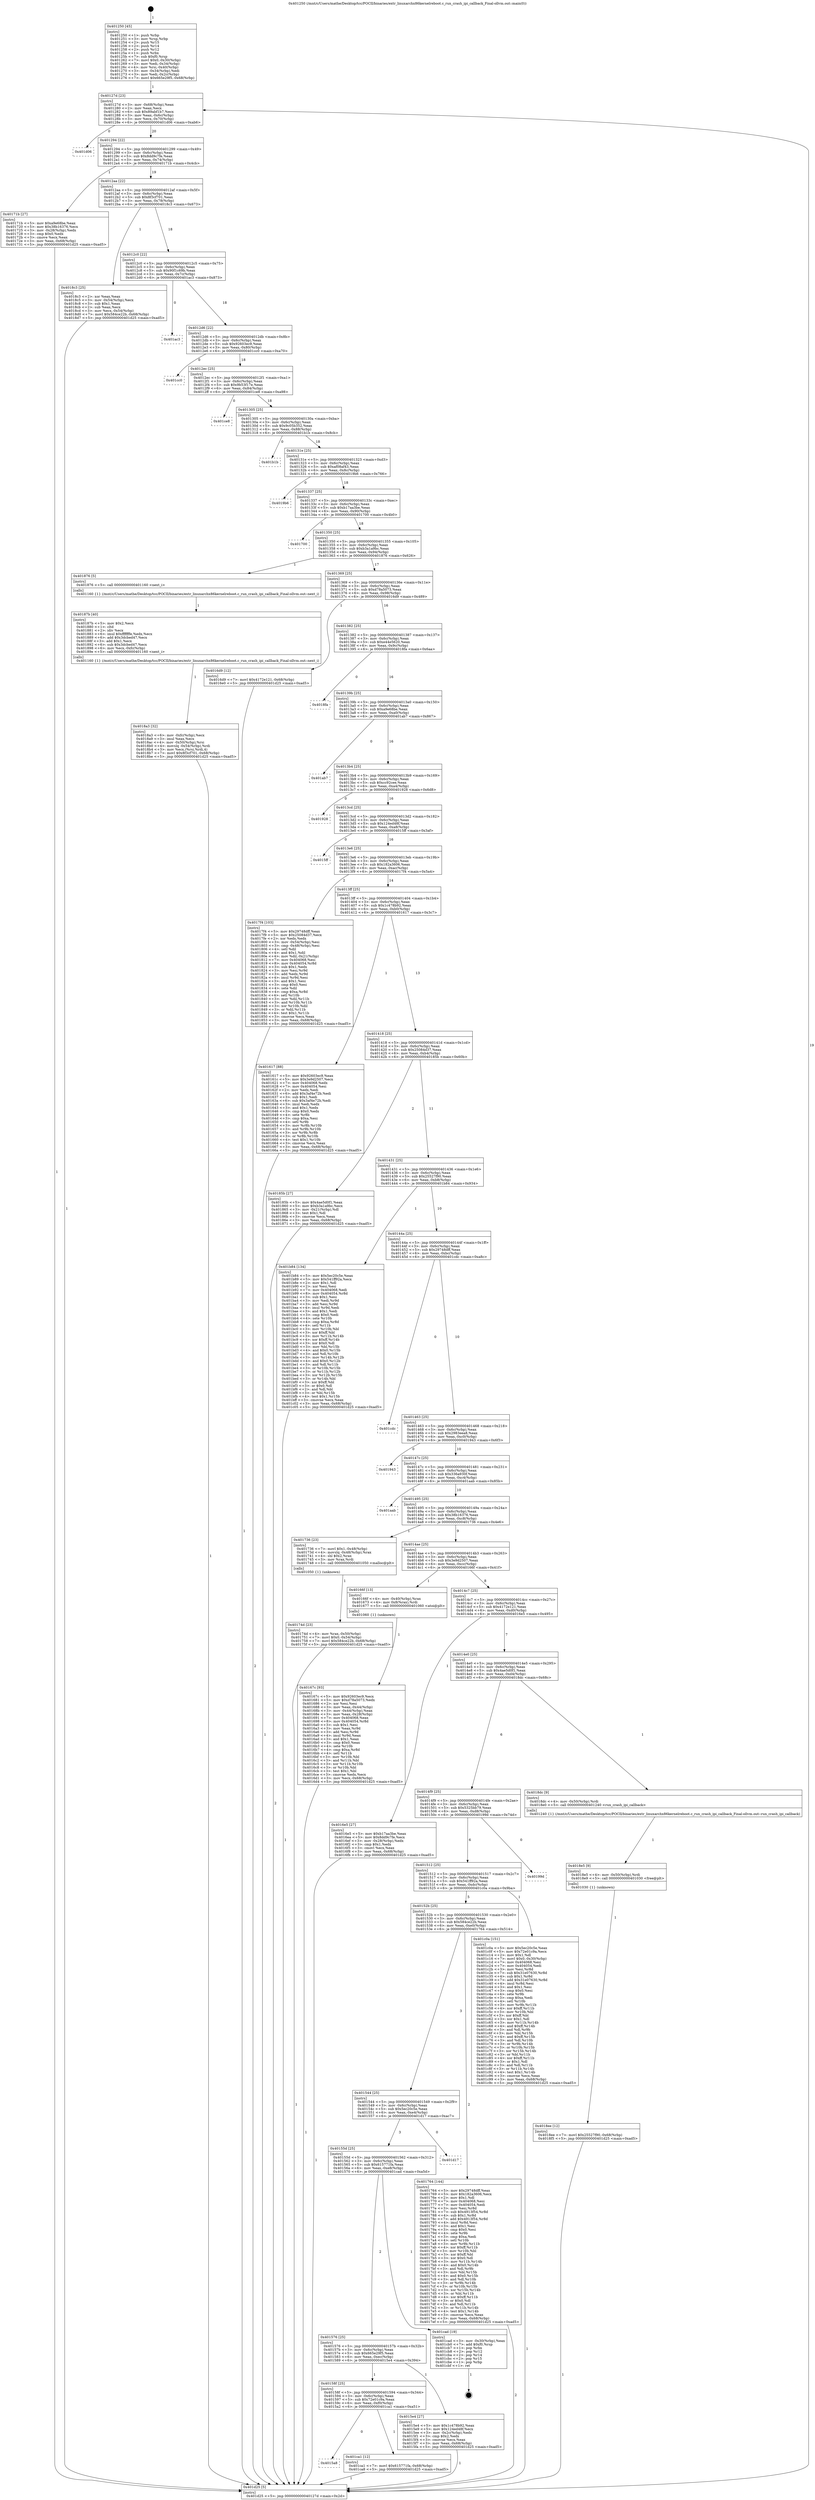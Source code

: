 digraph "0x401250" {
  label = "0x401250 (/mnt/c/Users/mathe/Desktop/tcc/POCII/binaries/extr_linuxarchx86kernelreboot.c_run_crash_ipi_callback_Final-ollvm.out::main(0))"
  labelloc = "t"
  node[shape=record]

  Entry [label="",width=0.3,height=0.3,shape=circle,fillcolor=black,style=filled]
  "0x40127d" [label="{
     0x40127d [23]\l
     | [instrs]\l
     &nbsp;&nbsp;0x40127d \<+3\>: mov -0x68(%rbp),%eax\l
     &nbsp;&nbsp;0x401280 \<+2\>: mov %eax,%ecx\l
     &nbsp;&nbsp;0x401282 \<+6\>: sub $0x89abf1b7,%ecx\l
     &nbsp;&nbsp;0x401288 \<+3\>: mov %eax,-0x6c(%rbp)\l
     &nbsp;&nbsp;0x40128b \<+3\>: mov %ecx,-0x70(%rbp)\l
     &nbsp;&nbsp;0x40128e \<+6\>: je 0000000000401d06 \<main+0xab6\>\l
  }"]
  "0x401d06" [label="{
     0x401d06\l
  }", style=dashed]
  "0x401294" [label="{
     0x401294 [22]\l
     | [instrs]\l
     &nbsp;&nbsp;0x401294 \<+5\>: jmp 0000000000401299 \<main+0x49\>\l
     &nbsp;&nbsp;0x401299 \<+3\>: mov -0x6c(%rbp),%eax\l
     &nbsp;&nbsp;0x40129c \<+5\>: sub $0x8dd9c7fe,%eax\l
     &nbsp;&nbsp;0x4012a1 \<+3\>: mov %eax,-0x74(%rbp)\l
     &nbsp;&nbsp;0x4012a4 \<+6\>: je 000000000040171b \<main+0x4cb\>\l
  }"]
  Exit [label="",width=0.3,height=0.3,shape=circle,fillcolor=black,style=filled,peripheries=2]
  "0x40171b" [label="{
     0x40171b [27]\l
     | [instrs]\l
     &nbsp;&nbsp;0x40171b \<+5\>: mov $0xa9e68be,%eax\l
     &nbsp;&nbsp;0x401720 \<+5\>: mov $0x38b16376,%ecx\l
     &nbsp;&nbsp;0x401725 \<+3\>: mov -0x28(%rbp),%edx\l
     &nbsp;&nbsp;0x401728 \<+3\>: cmp $0x0,%edx\l
     &nbsp;&nbsp;0x40172b \<+3\>: cmove %ecx,%eax\l
     &nbsp;&nbsp;0x40172e \<+3\>: mov %eax,-0x68(%rbp)\l
     &nbsp;&nbsp;0x401731 \<+5\>: jmp 0000000000401d25 \<main+0xad5\>\l
  }"]
  "0x4012aa" [label="{
     0x4012aa [22]\l
     | [instrs]\l
     &nbsp;&nbsp;0x4012aa \<+5\>: jmp 00000000004012af \<main+0x5f\>\l
     &nbsp;&nbsp;0x4012af \<+3\>: mov -0x6c(%rbp),%eax\l
     &nbsp;&nbsp;0x4012b2 \<+5\>: sub $0x8f3cf701,%eax\l
     &nbsp;&nbsp;0x4012b7 \<+3\>: mov %eax,-0x78(%rbp)\l
     &nbsp;&nbsp;0x4012ba \<+6\>: je 00000000004018c3 \<main+0x673\>\l
  }"]
  "0x4015a8" [label="{
     0x4015a8\l
  }", style=dashed]
  "0x4018c3" [label="{
     0x4018c3 [25]\l
     | [instrs]\l
     &nbsp;&nbsp;0x4018c3 \<+2\>: xor %eax,%eax\l
     &nbsp;&nbsp;0x4018c5 \<+3\>: mov -0x54(%rbp),%ecx\l
     &nbsp;&nbsp;0x4018c8 \<+3\>: sub $0x1,%eax\l
     &nbsp;&nbsp;0x4018cb \<+2\>: sub %eax,%ecx\l
     &nbsp;&nbsp;0x4018cd \<+3\>: mov %ecx,-0x54(%rbp)\l
     &nbsp;&nbsp;0x4018d0 \<+7\>: movl $0x584ce22b,-0x68(%rbp)\l
     &nbsp;&nbsp;0x4018d7 \<+5\>: jmp 0000000000401d25 \<main+0xad5\>\l
  }"]
  "0x4012c0" [label="{
     0x4012c0 [22]\l
     | [instrs]\l
     &nbsp;&nbsp;0x4012c0 \<+5\>: jmp 00000000004012c5 \<main+0x75\>\l
     &nbsp;&nbsp;0x4012c5 \<+3\>: mov -0x6c(%rbp),%eax\l
     &nbsp;&nbsp;0x4012c8 \<+5\>: sub $0x90f1c69b,%eax\l
     &nbsp;&nbsp;0x4012cd \<+3\>: mov %eax,-0x7c(%rbp)\l
     &nbsp;&nbsp;0x4012d0 \<+6\>: je 0000000000401ac3 \<main+0x873\>\l
  }"]
  "0x401ca1" [label="{
     0x401ca1 [12]\l
     | [instrs]\l
     &nbsp;&nbsp;0x401ca1 \<+7\>: movl $0x615771fa,-0x68(%rbp)\l
     &nbsp;&nbsp;0x401ca8 \<+5\>: jmp 0000000000401d25 \<main+0xad5\>\l
  }"]
  "0x401ac3" [label="{
     0x401ac3\l
  }", style=dashed]
  "0x4012d6" [label="{
     0x4012d6 [22]\l
     | [instrs]\l
     &nbsp;&nbsp;0x4012d6 \<+5\>: jmp 00000000004012db \<main+0x8b\>\l
     &nbsp;&nbsp;0x4012db \<+3\>: mov -0x6c(%rbp),%eax\l
     &nbsp;&nbsp;0x4012de \<+5\>: sub $0x92603ec9,%eax\l
     &nbsp;&nbsp;0x4012e3 \<+3\>: mov %eax,-0x80(%rbp)\l
     &nbsp;&nbsp;0x4012e6 \<+6\>: je 0000000000401cc0 \<main+0xa70\>\l
  }"]
  "0x4018ee" [label="{
     0x4018ee [12]\l
     | [instrs]\l
     &nbsp;&nbsp;0x4018ee \<+7\>: movl $0x25527f90,-0x68(%rbp)\l
     &nbsp;&nbsp;0x4018f5 \<+5\>: jmp 0000000000401d25 \<main+0xad5\>\l
  }"]
  "0x401cc0" [label="{
     0x401cc0\l
  }", style=dashed]
  "0x4012ec" [label="{
     0x4012ec [25]\l
     | [instrs]\l
     &nbsp;&nbsp;0x4012ec \<+5\>: jmp 00000000004012f1 \<main+0xa1\>\l
     &nbsp;&nbsp;0x4012f1 \<+3\>: mov -0x6c(%rbp),%eax\l
     &nbsp;&nbsp;0x4012f4 \<+5\>: sub $0x9b53f17e,%eax\l
     &nbsp;&nbsp;0x4012f9 \<+6\>: mov %eax,-0x84(%rbp)\l
     &nbsp;&nbsp;0x4012ff \<+6\>: je 0000000000401ce8 \<main+0xa98\>\l
  }"]
  "0x4018e5" [label="{
     0x4018e5 [9]\l
     | [instrs]\l
     &nbsp;&nbsp;0x4018e5 \<+4\>: mov -0x50(%rbp),%rdi\l
     &nbsp;&nbsp;0x4018e9 \<+5\>: call 0000000000401030 \<free@plt\>\l
     | [calls]\l
     &nbsp;&nbsp;0x401030 \{1\} (unknown)\l
  }"]
  "0x401ce8" [label="{
     0x401ce8\l
  }", style=dashed]
  "0x401305" [label="{
     0x401305 [25]\l
     | [instrs]\l
     &nbsp;&nbsp;0x401305 \<+5\>: jmp 000000000040130a \<main+0xba\>\l
     &nbsp;&nbsp;0x40130a \<+3\>: mov -0x6c(%rbp),%eax\l
     &nbsp;&nbsp;0x40130d \<+5\>: sub $0x9c05b352,%eax\l
     &nbsp;&nbsp;0x401312 \<+6\>: mov %eax,-0x88(%rbp)\l
     &nbsp;&nbsp;0x401318 \<+6\>: je 0000000000401b1b \<main+0x8cb\>\l
  }"]
  "0x4018a3" [label="{
     0x4018a3 [32]\l
     | [instrs]\l
     &nbsp;&nbsp;0x4018a3 \<+6\>: mov -0xfc(%rbp),%ecx\l
     &nbsp;&nbsp;0x4018a9 \<+3\>: imul %eax,%ecx\l
     &nbsp;&nbsp;0x4018ac \<+4\>: mov -0x50(%rbp),%rsi\l
     &nbsp;&nbsp;0x4018b0 \<+4\>: movslq -0x54(%rbp),%rdi\l
     &nbsp;&nbsp;0x4018b4 \<+3\>: mov %ecx,(%rsi,%rdi,4)\l
     &nbsp;&nbsp;0x4018b7 \<+7\>: movl $0x8f3cf701,-0x68(%rbp)\l
     &nbsp;&nbsp;0x4018be \<+5\>: jmp 0000000000401d25 \<main+0xad5\>\l
  }"]
  "0x401b1b" [label="{
     0x401b1b\l
  }", style=dashed]
  "0x40131e" [label="{
     0x40131e [25]\l
     | [instrs]\l
     &nbsp;&nbsp;0x40131e \<+5\>: jmp 0000000000401323 \<main+0xd3\>\l
     &nbsp;&nbsp;0x401323 \<+3\>: mov -0x6c(%rbp),%eax\l
     &nbsp;&nbsp;0x401326 \<+5\>: sub $0xaf08af43,%eax\l
     &nbsp;&nbsp;0x40132b \<+6\>: mov %eax,-0x8c(%rbp)\l
     &nbsp;&nbsp;0x401331 \<+6\>: je 00000000004019b6 \<main+0x766\>\l
  }"]
  "0x40187b" [label="{
     0x40187b [40]\l
     | [instrs]\l
     &nbsp;&nbsp;0x40187b \<+5\>: mov $0x2,%ecx\l
     &nbsp;&nbsp;0x401880 \<+1\>: cltd\l
     &nbsp;&nbsp;0x401881 \<+2\>: idiv %ecx\l
     &nbsp;&nbsp;0x401883 \<+6\>: imul $0xfffffffe,%edx,%ecx\l
     &nbsp;&nbsp;0x401889 \<+6\>: add $0x3dcbed47,%ecx\l
     &nbsp;&nbsp;0x40188f \<+3\>: add $0x1,%ecx\l
     &nbsp;&nbsp;0x401892 \<+6\>: sub $0x3dcbed47,%ecx\l
     &nbsp;&nbsp;0x401898 \<+6\>: mov %ecx,-0xfc(%rbp)\l
     &nbsp;&nbsp;0x40189e \<+5\>: call 0000000000401160 \<next_i\>\l
     | [calls]\l
     &nbsp;&nbsp;0x401160 \{1\} (/mnt/c/Users/mathe/Desktop/tcc/POCII/binaries/extr_linuxarchx86kernelreboot.c_run_crash_ipi_callback_Final-ollvm.out::next_i)\l
  }"]
  "0x4019b6" [label="{
     0x4019b6\l
  }", style=dashed]
  "0x401337" [label="{
     0x401337 [25]\l
     | [instrs]\l
     &nbsp;&nbsp;0x401337 \<+5\>: jmp 000000000040133c \<main+0xec\>\l
     &nbsp;&nbsp;0x40133c \<+3\>: mov -0x6c(%rbp),%eax\l
     &nbsp;&nbsp;0x40133f \<+5\>: sub $0xb17aa3be,%eax\l
     &nbsp;&nbsp;0x401344 \<+6\>: mov %eax,-0x90(%rbp)\l
     &nbsp;&nbsp;0x40134a \<+6\>: je 0000000000401700 \<main+0x4b0\>\l
  }"]
  "0x40174d" [label="{
     0x40174d [23]\l
     | [instrs]\l
     &nbsp;&nbsp;0x40174d \<+4\>: mov %rax,-0x50(%rbp)\l
     &nbsp;&nbsp;0x401751 \<+7\>: movl $0x0,-0x54(%rbp)\l
     &nbsp;&nbsp;0x401758 \<+7\>: movl $0x584ce22b,-0x68(%rbp)\l
     &nbsp;&nbsp;0x40175f \<+5\>: jmp 0000000000401d25 \<main+0xad5\>\l
  }"]
  "0x401700" [label="{
     0x401700\l
  }", style=dashed]
  "0x401350" [label="{
     0x401350 [25]\l
     | [instrs]\l
     &nbsp;&nbsp;0x401350 \<+5\>: jmp 0000000000401355 \<main+0x105\>\l
     &nbsp;&nbsp;0x401355 \<+3\>: mov -0x6c(%rbp),%eax\l
     &nbsp;&nbsp;0x401358 \<+5\>: sub $0xb3a1a9bc,%eax\l
     &nbsp;&nbsp;0x40135d \<+6\>: mov %eax,-0x94(%rbp)\l
     &nbsp;&nbsp;0x401363 \<+6\>: je 0000000000401876 \<main+0x626\>\l
  }"]
  "0x40167c" [label="{
     0x40167c [93]\l
     | [instrs]\l
     &nbsp;&nbsp;0x40167c \<+5\>: mov $0x92603ec9,%ecx\l
     &nbsp;&nbsp;0x401681 \<+5\>: mov $0xd78a5073,%edx\l
     &nbsp;&nbsp;0x401686 \<+2\>: xor %esi,%esi\l
     &nbsp;&nbsp;0x401688 \<+3\>: mov %eax,-0x44(%rbp)\l
     &nbsp;&nbsp;0x40168b \<+3\>: mov -0x44(%rbp),%eax\l
     &nbsp;&nbsp;0x40168e \<+3\>: mov %eax,-0x28(%rbp)\l
     &nbsp;&nbsp;0x401691 \<+7\>: mov 0x404068,%eax\l
     &nbsp;&nbsp;0x401698 \<+8\>: mov 0x404054,%r8d\l
     &nbsp;&nbsp;0x4016a0 \<+3\>: sub $0x1,%esi\l
     &nbsp;&nbsp;0x4016a3 \<+3\>: mov %eax,%r9d\l
     &nbsp;&nbsp;0x4016a6 \<+3\>: add %esi,%r9d\l
     &nbsp;&nbsp;0x4016a9 \<+4\>: imul %r9d,%eax\l
     &nbsp;&nbsp;0x4016ad \<+3\>: and $0x1,%eax\l
     &nbsp;&nbsp;0x4016b0 \<+3\>: cmp $0x0,%eax\l
     &nbsp;&nbsp;0x4016b3 \<+4\>: sete %r10b\l
     &nbsp;&nbsp;0x4016b7 \<+4\>: cmp $0xa,%r8d\l
     &nbsp;&nbsp;0x4016bb \<+4\>: setl %r11b\l
     &nbsp;&nbsp;0x4016bf \<+3\>: mov %r10b,%bl\l
     &nbsp;&nbsp;0x4016c2 \<+3\>: and %r11b,%bl\l
     &nbsp;&nbsp;0x4016c5 \<+3\>: xor %r11b,%r10b\l
     &nbsp;&nbsp;0x4016c8 \<+3\>: or %r10b,%bl\l
     &nbsp;&nbsp;0x4016cb \<+3\>: test $0x1,%bl\l
     &nbsp;&nbsp;0x4016ce \<+3\>: cmovne %edx,%ecx\l
     &nbsp;&nbsp;0x4016d1 \<+3\>: mov %ecx,-0x68(%rbp)\l
     &nbsp;&nbsp;0x4016d4 \<+5\>: jmp 0000000000401d25 \<main+0xad5\>\l
  }"]
  "0x401876" [label="{
     0x401876 [5]\l
     | [instrs]\l
     &nbsp;&nbsp;0x401876 \<+5\>: call 0000000000401160 \<next_i\>\l
     | [calls]\l
     &nbsp;&nbsp;0x401160 \{1\} (/mnt/c/Users/mathe/Desktop/tcc/POCII/binaries/extr_linuxarchx86kernelreboot.c_run_crash_ipi_callback_Final-ollvm.out::next_i)\l
  }"]
  "0x401369" [label="{
     0x401369 [25]\l
     | [instrs]\l
     &nbsp;&nbsp;0x401369 \<+5\>: jmp 000000000040136e \<main+0x11e\>\l
     &nbsp;&nbsp;0x40136e \<+3\>: mov -0x6c(%rbp),%eax\l
     &nbsp;&nbsp;0x401371 \<+5\>: sub $0xd78a5073,%eax\l
     &nbsp;&nbsp;0x401376 \<+6\>: mov %eax,-0x98(%rbp)\l
     &nbsp;&nbsp;0x40137c \<+6\>: je 00000000004016d9 \<main+0x489\>\l
  }"]
  "0x401250" [label="{
     0x401250 [45]\l
     | [instrs]\l
     &nbsp;&nbsp;0x401250 \<+1\>: push %rbp\l
     &nbsp;&nbsp;0x401251 \<+3\>: mov %rsp,%rbp\l
     &nbsp;&nbsp;0x401254 \<+2\>: push %r15\l
     &nbsp;&nbsp;0x401256 \<+2\>: push %r14\l
     &nbsp;&nbsp;0x401258 \<+2\>: push %r12\l
     &nbsp;&nbsp;0x40125a \<+1\>: push %rbx\l
     &nbsp;&nbsp;0x40125b \<+7\>: sub $0xf0,%rsp\l
     &nbsp;&nbsp;0x401262 \<+7\>: movl $0x0,-0x30(%rbp)\l
     &nbsp;&nbsp;0x401269 \<+3\>: mov %edi,-0x34(%rbp)\l
     &nbsp;&nbsp;0x40126c \<+4\>: mov %rsi,-0x40(%rbp)\l
     &nbsp;&nbsp;0x401270 \<+3\>: mov -0x34(%rbp),%edi\l
     &nbsp;&nbsp;0x401273 \<+3\>: mov %edi,-0x2c(%rbp)\l
     &nbsp;&nbsp;0x401276 \<+7\>: movl $0x665e29f5,-0x68(%rbp)\l
  }"]
  "0x4016d9" [label="{
     0x4016d9 [12]\l
     | [instrs]\l
     &nbsp;&nbsp;0x4016d9 \<+7\>: movl $0x4172e121,-0x68(%rbp)\l
     &nbsp;&nbsp;0x4016e0 \<+5\>: jmp 0000000000401d25 \<main+0xad5\>\l
  }"]
  "0x401382" [label="{
     0x401382 [25]\l
     | [instrs]\l
     &nbsp;&nbsp;0x401382 \<+5\>: jmp 0000000000401387 \<main+0x137\>\l
     &nbsp;&nbsp;0x401387 \<+3\>: mov -0x6c(%rbp),%eax\l
     &nbsp;&nbsp;0x40138a \<+5\>: sub $0xe44e5620,%eax\l
     &nbsp;&nbsp;0x40138f \<+6\>: mov %eax,-0x9c(%rbp)\l
     &nbsp;&nbsp;0x401395 \<+6\>: je 00000000004018fa \<main+0x6aa\>\l
  }"]
  "0x401d25" [label="{
     0x401d25 [5]\l
     | [instrs]\l
     &nbsp;&nbsp;0x401d25 \<+5\>: jmp 000000000040127d \<main+0x2d\>\l
  }"]
  "0x4018fa" [label="{
     0x4018fa\l
  }", style=dashed]
  "0x40139b" [label="{
     0x40139b [25]\l
     | [instrs]\l
     &nbsp;&nbsp;0x40139b \<+5\>: jmp 00000000004013a0 \<main+0x150\>\l
     &nbsp;&nbsp;0x4013a0 \<+3\>: mov -0x6c(%rbp),%eax\l
     &nbsp;&nbsp;0x4013a3 \<+5\>: sub $0xa9e68be,%eax\l
     &nbsp;&nbsp;0x4013a8 \<+6\>: mov %eax,-0xa0(%rbp)\l
     &nbsp;&nbsp;0x4013ae \<+6\>: je 0000000000401ab7 \<main+0x867\>\l
  }"]
  "0x40158f" [label="{
     0x40158f [25]\l
     | [instrs]\l
     &nbsp;&nbsp;0x40158f \<+5\>: jmp 0000000000401594 \<main+0x344\>\l
     &nbsp;&nbsp;0x401594 \<+3\>: mov -0x6c(%rbp),%eax\l
     &nbsp;&nbsp;0x401597 \<+5\>: sub $0x72e01c9a,%eax\l
     &nbsp;&nbsp;0x40159c \<+6\>: mov %eax,-0xf0(%rbp)\l
     &nbsp;&nbsp;0x4015a2 \<+6\>: je 0000000000401ca1 \<main+0xa51\>\l
  }"]
  "0x401ab7" [label="{
     0x401ab7\l
  }", style=dashed]
  "0x4013b4" [label="{
     0x4013b4 [25]\l
     | [instrs]\l
     &nbsp;&nbsp;0x4013b4 \<+5\>: jmp 00000000004013b9 \<main+0x169\>\l
     &nbsp;&nbsp;0x4013b9 \<+3\>: mov -0x6c(%rbp),%eax\l
     &nbsp;&nbsp;0x4013bc \<+5\>: sub $0xcc92cee,%eax\l
     &nbsp;&nbsp;0x4013c1 \<+6\>: mov %eax,-0xa4(%rbp)\l
     &nbsp;&nbsp;0x4013c7 \<+6\>: je 0000000000401928 \<main+0x6d8\>\l
  }"]
  "0x4015e4" [label="{
     0x4015e4 [27]\l
     | [instrs]\l
     &nbsp;&nbsp;0x4015e4 \<+5\>: mov $0x1c478b92,%eax\l
     &nbsp;&nbsp;0x4015e9 \<+5\>: mov $0x124ed48f,%ecx\l
     &nbsp;&nbsp;0x4015ee \<+3\>: mov -0x2c(%rbp),%edx\l
     &nbsp;&nbsp;0x4015f1 \<+3\>: cmp $0x2,%edx\l
     &nbsp;&nbsp;0x4015f4 \<+3\>: cmovne %ecx,%eax\l
     &nbsp;&nbsp;0x4015f7 \<+3\>: mov %eax,-0x68(%rbp)\l
     &nbsp;&nbsp;0x4015fa \<+5\>: jmp 0000000000401d25 \<main+0xad5\>\l
  }"]
  "0x401928" [label="{
     0x401928\l
  }", style=dashed]
  "0x4013cd" [label="{
     0x4013cd [25]\l
     | [instrs]\l
     &nbsp;&nbsp;0x4013cd \<+5\>: jmp 00000000004013d2 \<main+0x182\>\l
     &nbsp;&nbsp;0x4013d2 \<+3\>: mov -0x6c(%rbp),%eax\l
     &nbsp;&nbsp;0x4013d5 \<+5\>: sub $0x124ed48f,%eax\l
     &nbsp;&nbsp;0x4013da \<+6\>: mov %eax,-0xa8(%rbp)\l
     &nbsp;&nbsp;0x4013e0 \<+6\>: je 00000000004015ff \<main+0x3af\>\l
  }"]
  "0x401576" [label="{
     0x401576 [25]\l
     | [instrs]\l
     &nbsp;&nbsp;0x401576 \<+5\>: jmp 000000000040157b \<main+0x32b\>\l
     &nbsp;&nbsp;0x40157b \<+3\>: mov -0x6c(%rbp),%eax\l
     &nbsp;&nbsp;0x40157e \<+5\>: sub $0x665e29f5,%eax\l
     &nbsp;&nbsp;0x401583 \<+6\>: mov %eax,-0xec(%rbp)\l
     &nbsp;&nbsp;0x401589 \<+6\>: je 00000000004015e4 \<main+0x394\>\l
  }"]
  "0x4015ff" [label="{
     0x4015ff\l
  }", style=dashed]
  "0x4013e6" [label="{
     0x4013e6 [25]\l
     | [instrs]\l
     &nbsp;&nbsp;0x4013e6 \<+5\>: jmp 00000000004013eb \<main+0x19b\>\l
     &nbsp;&nbsp;0x4013eb \<+3\>: mov -0x6c(%rbp),%eax\l
     &nbsp;&nbsp;0x4013ee \<+5\>: sub $0x182a3606,%eax\l
     &nbsp;&nbsp;0x4013f3 \<+6\>: mov %eax,-0xac(%rbp)\l
     &nbsp;&nbsp;0x4013f9 \<+6\>: je 00000000004017f4 \<main+0x5a4\>\l
  }"]
  "0x401cad" [label="{
     0x401cad [19]\l
     | [instrs]\l
     &nbsp;&nbsp;0x401cad \<+3\>: mov -0x30(%rbp),%eax\l
     &nbsp;&nbsp;0x401cb0 \<+7\>: add $0xf0,%rsp\l
     &nbsp;&nbsp;0x401cb7 \<+1\>: pop %rbx\l
     &nbsp;&nbsp;0x401cb8 \<+2\>: pop %r12\l
     &nbsp;&nbsp;0x401cba \<+2\>: pop %r14\l
     &nbsp;&nbsp;0x401cbc \<+2\>: pop %r15\l
     &nbsp;&nbsp;0x401cbe \<+1\>: pop %rbp\l
     &nbsp;&nbsp;0x401cbf \<+1\>: ret\l
  }"]
  "0x4017f4" [label="{
     0x4017f4 [103]\l
     | [instrs]\l
     &nbsp;&nbsp;0x4017f4 \<+5\>: mov $0x29748dff,%eax\l
     &nbsp;&nbsp;0x4017f9 \<+5\>: mov $0x25084d37,%ecx\l
     &nbsp;&nbsp;0x4017fe \<+2\>: xor %edx,%edx\l
     &nbsp;&nbsp;0x401800 \<+3\>: mov -0x54(%rbp),%esi\l
     &nbsp;&nbsp;0x401803 \<+3\>: cmp -0x48(%rbp),%esi\l
     &nbsp;&nbsp;0x401806 \<+4\>: setl %dil\l
     &nbsp;&nbsp;0x40180a \<+4\>: and $0x1,%dil\l
     &nbsp;&nbsp;0x40180e \<+4\>: mov %dil,-0x21(%rbp)\l
     &nbsp;&nbsp;0x401812 \<+7\>: mov 0x404068,%esi\l
     &nbsp;&nbsp;0x401819 \<+8\>: mov 0x404054,%r8d\l
     &nbsp;&nbsp;0x401821 \<+3\>: sub $0x1,%edx\l
     &nbsp;&nbsp;0x401824 \<+3\>: mov %esi,%r9d\l
     &nbsp;&nbsp;0x401827 \<+3\>: add %edx,%r9d\l
     &nbsp;&nbsp;0x40182a \<+4\>: imul %r9d,%esi\l
     &nbsp;&nbsp;0x40182e \<+3\>: and $0x1,%esi\l
     &nbsp;&nbsp;0x401831 \<+3\>: cmp $0x0,%esi\l
     &nbsp;&nbsp;0x401834 \<+4\>: sete %dil\l
     &nbsp;&nbsp;0x401838 \<+4\>: cmp $0xa,%r8d\l
     &nbsp;&nbsp;0x40183c \<+4\>: setl %r10b\l
     &nbsp;&nbsp;0x401840 \<+3\>: mov %dil,%r11b\l
     &nbsp;&nbsp;0x401843 \<+3\>: and %r10b,%r11b\l
     &nbsp;&nbsp;0x401846 \<+3\>: xor %r10b,%dil\l
     &nbsp;&nbsp;0x401849 \<+3\>: or %dil,%r11b\l
     &nbsp;&nbsp;0x40184c \<+4\>: test $0x1,%r11b\l
     &nbsp;&nbsp;0x401850 \<+3\>: cmovne %ecx,%eax\l
     &nbsp;&nbsp;0x401853 \<+3\>: mov %eax,-0x68(%rbp)\l
     &nbsp;&nbsp;0x401856 \<+5\>: jmp 0000000000401d25 \<main+0xad5\>\l
  }"]
  "0x4013ff" [label="{
     0x4013ff [25]\l
     | [instrs]\l
     &nbsp;&nbsp;0x4013ff \<+5\>: jmp 0000000000401404 \<main+0x1b4\>\l
     &nbsp;&nbsp;0x401404 \<+3\>: mov -0x6c(%rbp),%eax\l
     &nbsp;&nbsp;0x401407 \<+5\>: sub $0x1c478b92,%eax\l
     &nbsp;&nbsp;0x40140c \<+6\>: mov %eax,-0xb0(%rbp)\l
     &nbsp;&nbsp;0x401412 \<+6\>: je 0000000000401617 \<main+0x3c7\>\l
  }"]
  "0x40155d" [label="{
     0x40155d [25]\l
     | [instrs]\l
     &nbsp;&nbsp;0x40155d \<+5\>: jmp 0000000000401562 \<main+0x312\>\l
     &nbsp;&nbsp;0x401562 \<+3\>: mov -0x6c(%rbp),%eax\l
     &nbsp;&nbsp;0x401565 \<+5\>: sub $0x615771fa,%eax\l
     &nbsp;&nbsp;0x40156a \<+6\>: mov %eax,-0xe8(%rbp)\l
     &nbsp;&nbsp;0x401570 \<+6\>: je 0000000000401cad \<main+0xa5d\>\l
  }"]
  "0x401617" [label="{
     0x401617 [88]\l
     | [instrs]\l
     &nbsp;&nbsp;0x401617 \<+5\>: mov $0x92603ec9,%eax\l
     &nbsp;&nbsp;0x40161c \<+5\>: mov $0x3e9d2507,%ecx\l
     &nbsp;&nbsp;0x401621 \<+7\>: mov 0x404068,%edx\l
     &nbsp;&nbsp;0x401628 \<+7\>: mov 0x404054,%esi\l
     &nbsp;&nbsp;0x40162f \<+2\>: mov %edx,%edi\l
     &nbsp;&nbsp;0x401631 \<+6\>: add $0x3af4e72b,%edi\l
     &nbsp;&nbsp;0x401637 \<+3\>: sub $0x1,%edi\l
     &nbsp;&nbsp;0x40163a \<+6\>: sub $0x3af4e72b,%edi\l
     &nbsp;&nbsp;0x401640 \<+3\>: imul %edi,%edx\l
     &nbsp;&nbsp;0x401643 \<+3\>: and $0x1,%edx\l
     &nbsp;&nbsp;0x401646 \<+3\>: cmp $0x0,%edx\l
     &nbsp;&nbsp;0x401649 \<+4\>: sete %r8b\l
     &nbsp;&nbsp;0x40164d \<+3\>: cmp $0xa,%esi\l
     &nbsp;&nbsp;0x401650 \<+4\>: setl %r9b\l
     &nbsp;&nbsp;0x401654 \<+3\>: mov %r8b,%r10b\l
     &nbsp;&nbsp;0x401657 \<+3\>: and %r9b,%r10b\l
     &nbsp;&nbsp;0x40165a \<+3\>: xor %r9b,%r8b\l
     &nbsp;&nbsp;0x40165d \<+3\>: or %r8b,%r10b\l
     &nbsp;&nbsp;0x401660 \<+4\>: test $0x1,%r10b\l
     &nbsp;&nbsp;0x401664 \<+3\>: cmovne %ecx,%eax\l
     &nbsp;&nbsp;0x401667 \<+3\>: mov %eax,-0x68(%rbp)\l
     &nbsp;&nbsp;0x40166a \<+5\>: jmp 0000000000401d25 \<main+0xad5\>\l
  }"]
  "0x401418" [label="{
     0x401418 [25]\l
     | [instrs]\l
     &nbsp;&nbsp;0x401418 \<+5\>: jmp 000000000040141d \<main+0x1cd\>\l
     &nbsp;&nbsp;0x40141d \<+3\>: mov -0x6c(%rbp),%eax\l
     &nbsp;&nbsp;0x401420 \<+5\>: sub $0x25084d37,%eax\l
     &nbsp;&nbsp;0x401425 \<+6\>: mov %eax,-0xb4(%rbp)\l
     &nbsp;&nbsp;0x40142b \<+6\>: je 000000000040185b \<main+0x60b\>\l
  }"]
  "0x401d17" [label="{
     0x401d17\l
  }", style=dashed]
  "0x40185b" [label="{
     0x40185b [27]\l
     | [instrs]\l
     &nbsp;&nbsp;0x40185b \<+5\>: mov $0x4ae5d0f1,%eax\l
     &nbsp;&nbsp;0x401860 \<+5\>: mov $0xb3a1a9bc,%ecx\l
     &nbsp;&nbsp;0x401865 \<+3\>: mov -0x21(%rbp),%dl\l
     &nbsp;&nbsp;0x401868 \<+3\>: test $0x1,%dl\l
     &nbsp;&nbsp;0x40186b \<+3\>: cmovne %ecx,%eax\l
     &nbsp;&nbsp;0x40186e \<+3\>: mov %eax,-0x68(%rbp)\l
     &nbsp;&nbsp;0x401871 \<+5\>: jmp 0000000000401d25 \<main+0xad5\>\l
  }"]
  "0x401431" [label="{
     0x401431 [25]\l
     | [instrs]\l
     &nbsp;&nbsp;0x401431 \<+5\>: jmp 0000000000401436 \<main+0x1e6\>\l
     &nbsp;&nbsp;0x401436 \<+3\>: mov -0x6c(%rbp),%eax\l
     &nbsp;&nbsp;0x401439 \<+5\>: sub $0x25527f90,%eax\l
     &nbsp;&nbsp;0x40143e \<+6\>: mov %eax,-0xb8(%rbp)\l
     &nbsp;&nbsp;0x401444 \<+6\>: je 0000000000401b84 \<main+0x934\>\l
  }"]
  "0x401544" [label="{
     0x401544 [25]\l
     | [instrs]\l
     &nbsp;&nbsp;0x401544 \<+5\>: jmp 0000000000401549 \<main+0x2f9\>\l
     &nbsp;&nbsp;0x401549 \<+3\>: mov -0x6c(%rbp),%eax\l
     &nbsp;&nbsp;0x40154c \<+5\>: sub $0x5ec20c5e,%eax\l
     &nbsp;&nbsp;0x401551 \<+6\>: mov %eax,-0xe4(%rbp)\l
     &nbsp;&nbsp;0x401557 \<+6\>: je 0000000000401d17 \<main+0xac7\>\l
  }"]
  "0x401b84" [label="{
     0x401b84 [134]\l
     | [instrs]\l
     &nbsp;&nbsp;0x401b84 \<+5\>: mov $0x5ec20c5e,%eax\l
     &nbsp;&nbsp;0x401b89 \<+5\>: mov $0x541ff92a,%ecx\l
     &nbsp;&nbsp;0x401b8e \<+2\>: mov $0x1,%dl\l
     &nbsp;&nbsp;0x401b90 \<+2\>: xor %esi,%esi\l
     &nbsp;&nbsp;0x401b92 \<+7\>: mov 0x404068,%edi\l
     &nbsp;&nbsp;0x401b99 \<+8\>: mov 0x404054,%r8d\l
     &nbsp;&nbsp;0x401ba1 \<+3\>: sub $0x1,%esi\l
     &nbsp;&nbsp;0x401ba4 \<+3\>: mov %edi,%r9d\l
     &nbsp;&nbsp;0x401ba7 \<+3\>: add %esi,%r9d\l
     &nbsp;&nbsp;0x401baa \<+4\>: imul %r9d,%edi\l
     &nbsp;&nbsp;0x401bae \<+3\>: and $0x1,%edi\l
     &nbsp;&nbsp;0x401bb1 \<+3\>: cmp $0x0,%edi\l
     &nbsp;&nbsp;0x401bb4 \<+4\>: sete %r10b\l
     &nbsp;&nbsp;0x401bb8 \<+4\>: cmp $0xa,%r8d\l
     &nbsp;&nbsp;0x401bbc \<+4\>: setl %r11b\l
     &nbsp;&nbsp;0x401bc0 \<+3\>: mov %r10b,%bl\l
     &nbsp;&nbsp;0x401bc3 \<+3\>: xor $0xff,%bl\l
     &nbsp;&nbsp;0x401bc6 \<+3\>: mov %r11b,%r14b\l
     &nbsp;&nbsp;0x401bc9 \<+4\>: xor $0xff,%r14b\l
     &nbsp;&nbsp;0x401bcd \<+3\>: xor $0x0,%dl\l
     &nbsp;&nbsp;0x401bd0 \<+3\>: mov %bl,%r15b\l
     &nbsp;&nbsp;0x401bd3 \<+4\>: and $0x0,%r15b\l
     &nbsp;&nbsp;0x401bd7 \<+3\>: and %dl,%r10b\l
     &nbsp;&nbsp;0x401bda \<+3\>: mov %r14b,%r12b\l
     &nbsp;&nbsp;0x401bdd \<+4\>: and $0x0,%r12b\l
     &nbsp;&nbsp;0x401be1 \<+3\>: and %dl,%r11b\l
     &nbsp;&nbsp;0x401be4 \<+3\>: or %r10b,%r15b\l
     &nbsp;&nbsp;0x401be7 \<+3\>: or %r11b,%r12b\l
     &nbsp;&nbsp;0x401bea \<+3\>: xor %r12b,%r15b\l
     &nbsp;&nbsp;0x401bed \<+3\>: or %r14b,%bl\l
     &nbsp;&nbsp;0x401bf0 \<+3\>: xor $0xff,%bl\l
     &nbsp;&nbsp;0x401bf3 \<+3\>: or $0x0,%dl\l
     &nbsp;&nbsp;0x401bf6 \<+2\>: and %dl,%bl\l
     &nbsp;&nbsp;0x401bf8 \<+3\>: or %bl,%r15b\l
     &nbsp;&nbsp;0x401bfb \<+4\>: test $0x1,%r15b\l
     &nbsp;&nbsp;0x401bff \<+3\>: cmovne %ecx,%eax\l
     &nbsp;&nbsp;0x401c02 \<+3\>: mov %eax,-0x68(%rbp)\l
     &nbsp;&nbsp;0x401c05 \<+5\>: jmp 0000000000401d25 \<main+0xad5\>\l
  }"]
  "0x40144a" [label="{
     0x40144a [25]\l
     | [instrs]\l
     &nbsp;&nbsp;0x40144a \<+5\>: jmp 000000000040144f \<main+0x1ff\>\l
     &nbsp;&nbsp;0x40144f \<+3\>: mov -0x6c(%rbp),%eax\l
     &nbsp;&nbsp;0x401452 \<+5\>: sub $0x29748dff,%eax\l
     &nbsp;&nbsp;0x401457 \<+6\>: mov %eax,-0xbc(%rbp)\l
     &nbsp;&nbsp;0x40145d \<+6\>: je 0000000000401cdc \<main+0xa8c\>\l
  }"]
  "0x401764" [label="{
     0x401764 [144]\l
     | [instrs]\l
     &nbsp;&nbsp;0x401764 \<+5\>: mov $0x29748dff,%eax\l
     &nbsp;&nbsp;0x401769 \<+5\>: mov $0x182a3606,%ecx\l
     &nbsp;&nbsp;0x40176e \<+2\>: mov $0x1,%dl\l
     &nbsp;&nbsp;0x401770 \<+7\>: mov 0x404068,%esi\l
     &nbsp;&nbsp;0x401777 \<+7\>: mov 0x404054,%edi\l
     &nbsp;&nbsp;0x40177e \<+3\>: mov %esi,%r8d\l
     &nbsp;&nbsp;0x401781 \<+7\>: sub $0x4913f54,%r8d\l
     &nbsp;&nbsp;0x401788 \<+4\>: sub $0x1,%r8d\l
     &nbsp;&nbsp;0x40178c \<+7\>: add $0x4913f54,%r8d\l
     &nbsp;&nbsp;0x401793 \<+4\>: imul %r8d,%esi\l
     &nbsp;&nbsp;0x401797 \<+3\>: and $0x1,%esi\l
     &nbsp;&nbsp;0x40179a \<+3\>: cmp $0x0,%esi\l
     &nbsp;&nbsp;0x40179d \<+4\>: sete %r9b\l
     &nbsp;&nbsp;0x4017a1 \<+3\>: cmp $0xa,%edi\l
     &nbsp;&nbsp;0x4017a4 \<+4\>: setl %r10b\l
     &nbsp;&nbsp;0x4017a8 \<+3\>: mov %r9b,%r11b\l
     &nbsp;&nbsp;0x4017ab \<+4\>: xor $0xff,%r11b\l
     &nbsp;&nbsp;0x4017af \<+3\>: mov %r10b,%bl\l
     &nbsp;&nbsp;0x4017b2 \<+3\>: xor $0xff,%bl\l
     &nbsp;&nbsp;0x4017b5 \<+3\>: xor $0x0,%dl\l
     &nbsp;&nbsp;0x4017b8 \<+3\>: mov %r11b,%r14b\l
     &nbsp;&nbsp;0x4017bb \<+4\>: and $0x0,%r14b\l
     &nbsp;&nbsp;0x4017bf \<+3\>: and %dl,%r9b\l
     &nbsp;&nbsp;0x4017c2 \<+3\>: mov %bl,%r15b\l
     &nbsp;&nbsp;0x4017c5 \<+4\>: and $0x0,%r15b\l
     &nbsp;&nbsp;0x4017c9 \<+3\>: and %dl,%r10b\l
     &nbsp;&nbsp;0x4017cc \<+3\>: or %r9b,%r14b\l
     &nbsp;&nbsp;0x4017cf \<+3\>: or %r10b,%r15b\l
     &nbsp;&nbsp;0x4017d2 \<+3\>: xor %r15b,%r14b\l
     &nbsp;&nbsp;0x4017d5 \<+3\>: or %bl,%r11b\l
     &nbsp;&nbsp;0x4017d8 \<+4\>: xor $0xff,%r11b\l
     &nbsp;&nbsp;0x4017dc \<+3\>: or $0x0,%dl\l
     &nbsp;&nbsp;0x4017df \<+3\>: and %dl,%r11b\l
     &nbsp;&nbsp;0x4017e2 \<+3\>: or %r11b,%r14b\l
     &nbsp;&nbsp;0x4017e5 \<+4\>: test $0x1,%r14b\l
     &nbsp;&nbsp;0x4017e9 \<+3\>: cmovne %ecx,%eax\l
     &nbsp;&nbsp;0x4017ec \<+3\>: mov %eax,-0x68(%rbp)\l
     &nbsp;&nbsp;0x4017ef \<+5\>: jmp 0000000000401d25 \<main+0xad5\>\l
  }"]
  "0x401cdc" [label="{
     0x401cdc\l
  }", style=dashed]
  "0x401463" [label="{
     0x401463 [25]\l
     | [instrs]\l
     &nbsp;&nbsp;0x401463 \<+5\>: jmp 0000000000401468 \<main+0x218\>\l
     &nbsp;&nbsp;0x401468 \<+3\>: mov -0x6c(%rbp),%eax\l
     &nbsp;&nbsp;0x40146b \<+5\>: sub $0x2983eea8,%eax\l
     &nbsp;&nbsp;0x401470 \<+6\>: mov %eax,-0xc0(%rbp)\l
     &nbsp;&nbsp;0x401476 \<+6\>: je 0000000000401943 \<main+0x6f3\>\l
  }"]
  "0x40152b" [label="{
     0x40152b [25]\l
     | [instrs]\l
     &nbsp;&nbsp;0x40152b \<+5\>: jmp 0000000000401530 \<main+0x2e0\>\l
     &nbsp;&nbsp;0x401530 \<+3\>: mov -0x6c(%rbp),%eax\l
     &nbsp;&nbsp;0x401533 \<+5\>: sub $0x584ce22b,%eax\l
     &nbsp;&nbsp;0x401538 \<+6\>: mov %eax,-0xe0(%rbp)\l
     &nbsp;&nbsp;0x40153e \<+6\>: je 0000000000401764 \<main+0x514\>\l
  }"]
  "0x401943" [label="{
     0x401943\l
  }", style=dashed]
  "0x40147c" [label="{
     0x40147c [25]\l
     | [instrs]\l
     &nbsp;&nbsp;0x40147c \<+5\>: jmp 0000000000401481 \<main+0x231\>\l
     &nbsp;&nbsp;0x401481 \<+3\>: mov -0x6c(%rbp),%eax\l
     &nbsp;&nbsp;0x401484 \<+5\>: sub $0x336a930f,%eax\l
     &nbsp;&nbsp;0x401489 \<+6\>: mov %eax,-0xc4(%rbp)\l
     &nbsp;&nbsp;0x40148f \<+6\>: je 0000000000401aab \<main+0x85b\>\l
  }"]
  "0x401c0a" [label="{
     0x401c0a [151]\l
     | [instrs]\l
     &nbsp;&nbsp;0x401c0a \<+5\>: mov $0x5ec20c5e,%eax\l
     &nbsp;&nbsp;0x401c0f \<+5\>: mov $0x72e01c9a,%ecx\l
     &nbsp;&nbsp;0x401c14 \<+2\>: mov $0x1,%dl\l
     &nbsp;&nbsp;0x401c16 \<+7\>: movl $0x0,-0x30(%rbp)\l
     &nbsp;&nbsp;0x401c1d \<+7\>: mov 0x404068,%esi\l
     &nbsp;&nbsp;0x401c24 \<+7\>: mov 0x404054,%edi\l
     &nbsp;&nbsp;0x401c2b \<+3\>: mov %esi,%r8d\l
     &nbsp;&nbsp;0x401c2e \<+7\>: sub $0x31e07630,%r8d\l
     &nbsp;&nbsp;0x401c35 \<+4\>: sub $0x1,%r8d\l
     &nbsp;&nbsp;0x401c39 \<+7\>: add $0x31e07630,%r8d\l
     &nbsp;&nbsp;0x401c40 \<+4\>: imul %r8d,%esi\l
     &nbsp;&nbsp;0x401c44 \<+3\>: and $0x1,%esi\l
     &nbsp;&nbsp;0x401c47 \<+3\>: cmp $0x0,%esi\l
     &nbsp;&nbsp;0x401c4a \<+4\>: sete %r9b\l
     &nbsp;&nbsp;0x401c4e \<+3\>: cmp $0xa,%edi\l
     &nbsp;&nbsp;0x401c51 \<+4\>: setl %r10b\l
     &nbsp;&nbsp;0x401c55 \<+3\>: mov %r9b,%r11b\l
     &nbsp;&nbsp;0x401c58 \<+4\>: xor $0xff,%r11b\l
     &nbsp;&nbsp;0x401c5c \<+3\>: mov %r10b,%bl\l
     &nbsp;&nbsp;0x401c5f \<+3\>: xor $0xff,%bl\l
     &nbsp;&nbsp;0x401c62 \<+3\>: xor $0x1,%dl\l
     &nbsp;&nbsp;0x401c65 \<+3\>: mov %r11b,%r14b\l
     &nbsp;&nbsp;0x401c68 \<+4\>: and $0xff,%r14b\l
     &nbsp;&nbsp;0x401c6c \<+3\>: and %dl,%r9b\l
     &nbsp;&nbsp;0x401c6f \<+3\>: mov %bl,%r15b\l
     &nbsp;&nbsp;0x401c72 \<+4\>: and $0xff,%r15b\l
     &nbsp;&nbsp;0x401c76 \<+3\>: and %dl,%r10b\l
     &nbsp;&nbsp;0x401c79 \<+3\>: or %r9b,%r14b\l
     &nbsp;&nbsp;0x401c7c \<+3\>: or %r10b,%r15b\l
     &nbsp;&nbsp;0x401c7f \<+3\>: xor %r15b,%r14b\l
     &nbsp;&nbsp;0x401c82 \<+3\>: or %bl,%r11b\l
     &nbsp;&nbsp;0x401c85 \<+4\>: xor $0xff,%r11b\l
     &nbsp;&nbsp;0x401c89 \<+3\>: or $0x1,%dl\l
     &nbsp;&nbsp;0x401c8c \<+3\>: and %dl,%r11b\l
     &nbsp;&nbsp;0x401c8f \<+3\>: or %r11b,%r14b\l
     &nbsp;&nbsp;0x401c92 \<+4\>: test $0x1,%r14b\l
     &nbsp;&nbsp;0x401c96 \<+3\>: cmovne %ecx,%eax\l
     &nbsp;&nbsp;0x401c99 \<+3\>: mov %eax,-0x68(%rbp)\l
     &nbsp;&nbsp;0x401c9c \<+5\>: jmp 0000000000401d25 \<main+0xad5\>\l
  }"]
  "0x401aab" [label="{
     0x401aab\l
  }", style=dashed]
  "0x401495" [label="{
     0x401495 [25]\l
     | [instrs]\l
     &nbsp;&nbsp;0x401495 \<+5\>: jmp 000000000040149a \<main+0x24a\>\l
     &nbsp;&nbsp;0x40149a \<+3\>: mov -0x6c(%rbp),%eax\l
     &nbsp;&nbsp;0x40149d \<+5\>: sub $0x38b16376,%eax\l
     &nbsp;&nbsp;0x4014a2 \<+6\>: mov %eax,-0xc8(%rbp)\l
     &nbsp;&nbsp;0x4014a8 \<+6\>: je 0000000000401736 \<main+0x4e6\>\l
  }"]
  "0x401512" [label="{
     0x401512 [25]\l
     | [instrs]\l
     &nbsp;&nbsp;0x401512 \<+5\>: jmp 0000000000401517 \<main+0x2c7\>\l
     &nbsp;&nbsp;0x401517 \<+3\>: mov -0x6c(%rbp),%eax\l
     &nbsp;&nbsp;0x40151a \<+5\>: sub $0x541ff92a,%eax\l
     &nbsp;&nbsp;0x40151f \<+6\>: mov %eax,-0xdc(%rbp)\l
     &nbsp;&nbsp;0x401525 \<+6\>: je 0000000000401c0a \<main+0x9ba\>\l
  }"]
  "0x401736" [label="{
     0x401736 [23]\l
     | [instrs]\l
     &nbsp;&nbsp;0x401736 \<+7\>: movl $0x1,-0x48(%rbp)\l
     &nbsp;&nbsp;0x40173d \<+4\>: movslq -0x48(%rbp),%rax\l
     &nbsp;&nbsp;0x401741 \<+4\>: shl $0x2,%rax\l
     &nbsp;&nbsp;0x401745 \<+3\>: mov %rax,%rdi\l
     &nbsp;&nbsp;0x401748 \<+5\>: call 0000000000401050 \<malloc@plt\>\l
     | [calls]\l
     &nbsp;&nbsp;0x401050 \{1\} (unknown)\l
  }"]
  "0x4014ae" [label="{
     0x4014ae [25]\l
     | [instrs]\l
     &nbsp;&nbsp;0x4014ae \<+5\>: jmp 00000000004014b3 \<main+0x263\>\l
     &nbsp;&nbsp;0x4014b3 \<+3\>: mov -0x6c(%rbp),%eax\l
     &nbsp;&nbsp;0x4014b6 \<+5\>: sub $0x3e9d2507,%eax\l
     &nbsp;&nbsp;0x4014bb \<+6\>: mov %eax,-0xcc(%rbp)\l
     &nbsp;&nbsp;0x4014c1 \<+6\>: je 000000000040166f \<main+0x41f\>\l
  }"]
  "0x40199d" [label="{
     0x40199d\l
  }", style=dashed]
  "0x40166f" [label="{
     0x40166f [13]\l
     | [instrs]\l
     &nbsp;&nbsp;0x40166f \<+4\>: mov -0x40(%rbp),%rax\l
     &nbsp;&nbsp;0x401673 \<+4\>: mov 0x8(%rax),%rdi\l
     &nbsp;&nbsp;0x401677 \<+5\>: call 0000000000401060 \<atoi@plt\>\l
     | [calls]\l
     &nbsp;&nbsp;0x401060 \{1\} (unknown)\l
  }"]
  "0x4014c7" [label="{
     0x4014c7 [25]\l
     | [instrs]\l
     &nbsp;&nbsp;0x4014c7 \<+5\>: jmp 00000000004014cc \<main+0x27c\>\l
     &nbsp;&nbsp;0x4014cc \<+3\>: mov -0x6c(%rbp),%eax\l
     &nbsp;&nbsp;0x4014cf \<+5\>: sub $0x4172e121,%eax\l
     &nbsp;&nbsp;0x4014d4 \<+6\>: mov %eax,-0xd0(%rbp)\l
     &nbsp;&nbsp;0x4014da \<+6\>: je 00000000004016e5 \<main+0x495\>\l
  }"]
  "0x4014f9" [label="{
     0x4014f9 [25]\l
     | [instrs]\l
     &nbsp;&nbsp;0x4014f9 \<+5\>: jmp 00000000004014fe \<main+0x2ae\>\l
     &nbsp;&nbsp;0x4014fe \<+3\>: mov -0x6c(%rbp),%eax\l
     &nbsp;&nbsp;0x401501 \<+5\>: sub $0x5325bb79,%eax\l
     &nbsp;&nbsp;0x401506 \<+6\>: mov %eax,-0xd8(%rbp)\l
     &nbsp;&nbsp;0x40150c \<+6\>: je 000000000040199d \<main+0x74d\>\l
  }"]
  "0x4016e5" [label="{
     0x4016e5 [27]\l
     | [instrs]\l
     &nbsp;&nbsp;0x4016e5 \<+5\>: mov $0xb17aa3be,%eax\l
     &nbsp;&nbsp;0x4016ea \<+5\>: mov $0x8dd9c7fe,%ecx\l
     &nbsp;&nbsp;0x4016ef \<+3\>: mov -0x28(%rbp),%edx\l
     &nbsp;&nbsp;0x4016f2 \<+3\>: cmp $0x1,%edx\l
     &nbsp;&nbsp;0x4016f5 \<+3\>: cmovl %ecx,%eax\l
     &nbsp;&nbsp;0x4016f8 \<+3\>: mov %eax,-0x68(%rbp)\l
     &nbsp;&nbsp;0x4016fb \<+5\>: jmp 0000000000401d25 \<main+0xad5\>\l
  }"]
  "0x4014e0" [label="{
     0x4014e0 [25]\l
     | [instrs]\l
     &nbsp;&nbsp;0x4014e0 \<+5\>: jmp 00000000004014e5 \<main+0x295\>\l
     &nbsp;&nbsp;0x4014e5 \<+3\>: mov -0x6c(%rbp),%eax\l
     &nbsp;&nbsp;0x4014e8 \<+5\>: sub $0x4ae5d0f1,%eax\l
     &nbsp;&nbsp;0x4014ed \<+6\>: mov %eax,-0xd4(%rbp)\l
     &nbsp;&nbsp;0x4014f3 \<+6\>: je 00000000004018dc \<main+0x68c\>\l
  }"]
  "0x4018dc" [label="{
     0x4018dc [9]\l
     | [instrs]\l
     &nbsp;&nbsp;0x4018dc \<+4\>: mov -0x50(%rbp),%rdi\l
     &nbsp;&nbsp;0x4018e0 \<+5\>: call 0000000000401240 \<run_crash_ipi_callback\>\l
     | [calls]\l
     &nbsp;&nbsp;0x401240 \{1\} (/mnt/c/Users/mathe/Desktop/tcc/POCII/binaries/extr_linuxarchx86kernelreboot.c_run_crash_ipi_callback_Final-ollvm.out::run_crash_ipi_callback)\l
  }"]
  Entry -> "0x401250" [label=" 1"]
  "0x40127d" -> "0x401d06" [label=" 0"]
  "0x40127d" -> "0x401294" [label=" 20"]
  "0x401cad" -> Exit [label=" 1"]
  "0x401294" -> "0x40171b" [label=" 1"]
  "0x401294" -> "0x4012aa" [label=" 19"]
  "0x401ca1" -> "0x401d25" [label=" 1"]
  "0x4012aa" -> "0x4018c3" [label=" 1"]
  "0x4012aa" -> "0x4012c0" [label=" 18"]
  "0x40158f" -> "0x4015a8" [label=" 0"]
  "0x4012c0" -> "0x401ac3" [label=" 0"]
  "0x4012c0" -> "0x4012d6" [label=" 18"]
  "0x40158f" -> "0x401ca1" [label=" 1"]
  "0x4012d6" -> "0x401cc0" [label=" 0"]
  "0x4012d6" -> "0x4012ec" [label=" 18"]
  "0x401c0a" -> "0x401d25" [label=" 1"]
  "0x4012ec" -> "0x401ce8" [label=" 0"]
  "0x4012ec" -> "0x401305" [label=" 18"]
  "0x401b84" -> "0x401d25" [label=" 1"]
  "0x401305" -> "0x401b1b" [label=" 0"]
  "0x401305" -> "0x40131e" [label=" 18"]
  "0x4018ee" -> "0x401d25" [label=" 1"]
  "0x40131e" -> "0x4019b6" [label=" 0"]
  "0x40131e" -> "0x401337" [label=" 18"]
  "0x4018e5" -> "0x4018ee" [label=" 1"]
  "0x401337" -> "0x401700" [label=" 0"]
  "0x401337" -> "0x401350" [label=" 18"]
  "0x4018dc" -> "0x4018e5" [label=" 1"]
  "0x401350" -> "0x401876" [label=" 1"]
  "0x401350" -> "0x401369" [label=" 17"]
  "0x4018c3" -> "0x401d25" [label=" 1"]
  "0x401369" -> "0x4016d9" [label=" 1"]
  "0x401369" -> "0x401382" [label=" 16"]
  "0x4018a3" -> "0x401d25" [label=" 1"]
  "0x401382" -> "0x4018fa" [label=" 0"]
  "0x401382" -> "0x40139b" [label=" 16"]
  "0x40187b" -> "0x4018a3" [label=" 1"]
  "0x40139b" -> "0x401ab7" [label=" 0"]
  "0x40139b" -> "0x4013b4" [label=" 16"]
  "0x401876" -> "0x40187b" [label=" 1"]
  "0x4013b4" -> "0x401928" [label=" 0"]
  "0x4013b4" -> "0x4013cd" [label=" 16"]
  "0x40185b" -> "0x401d25" [label=" 2"]
  "0x4013cd" -> "0x4015ff" [label=" 0"]
  "0x4013cd" -> "0x4013e6" [label=" 16"]
  "0x401764" -> "0x401d25" [label=" 2"]
  "0x4013e6" -> "0x4017f4" [label=" 2"]
  "0x4013e6" -> "0x4013ff" [label=" 14"]
  "0x40174d" -> "0x401d25" [label=" 1"]
  "0x4013ff" -> "0x401617" [label=" 1"]
  "0x4013ff" -> "0x401418" [label=" 13"]
  "0x40171b" -> "0x401d25" [label=" 1"]
  "0x401418" -> "0x40185b" [label=" 2"]
  "0x401418" -> "0x401431" [label=" 11"]
  "0x4016e5" -> "0x401d25" [label=" 1"]
  "0x401431" -> "0x401b84" [label=" 1"]
  "0x401431" -> "0x40144a" [label=" 10"]
  "0x40167c" -> "0x401d25" [label=" 1"]
  "0x40144a" -> "0x401cdc" [label=" 0"]
  "0x40144a" -> "0x401463" [label=" 10"]
  "0x40166f" -> "0x40167c" [label=" 1"]
  "0x401463" -> "0x401943" [label=" 0"]
  "0x401463" -> "0x40147c" [label=" 10"]
  "0x401d25" -> "0x40127d" [label=" 19"]
  "0x40147c" -> "0x401aab" [label=" 0"]
  "0x40147c" -> "0x401495" [label=" 10"]
  "0x401250" -> "0x40127d" [label=" 1"]
  "0x401495" -> "0x401736" [label=" 1"]
  "0x401495" -> "0x4014ae" [label=" 9"]
  "0x401576" -> "0x40158f" [label=" 1"]
  "0x4014ae" -> "0x40166f" [label=" 1"]
  "0x4014ae" -> "0x4014c7" [label=" 8"]
  "0x401576" -> "0x4015e4" [label=" 1"]
  "0x4014c7" -> "0x4016e5" [label=" 1"]
  "0x4014c7" -> "0x4014e0" [label=" 7"]
  "0x40155d" -> "0x401576" [label=" 2"]
  "0x4014e0" -> "0x4018dc" [label=" 1"]
  "0x4014e0" -> "0x4014f9" [label=" 6"]
  "0x4017f4" -> "0x401d25" [label=" 2"]
  "0x4014f9" -> "0x40199d" [label=" 0"]
  "0x4014f9" -> "0x401512" [label=" 6"]
  "0x4015e4" -> "0x401d25" [label=" 1"]
  "0x401512" -> "0x401c0a" [label=" 1"]
  "0x401512" -> "0x40152b" [label=" 5"]
  "0x401617" -> "0x401d25" [label=" 1"]
  "0x40152b" -> "0x401764" [label=" 2"]
  "0x40152b" -> "0x401544" [label=" 3"]
  "0x4016d9" -> "0x401d25" [label=" 1"]
  "0x401544" -> "0x401d17" [label=" 0"]
  "0x401544" -> "0x40155d" [label=" 3"]
  "0x401736" -> "0x40174d" [label=" 1"]
  "0x40155d" -> "0x401cad" [label=" 1"]
}
